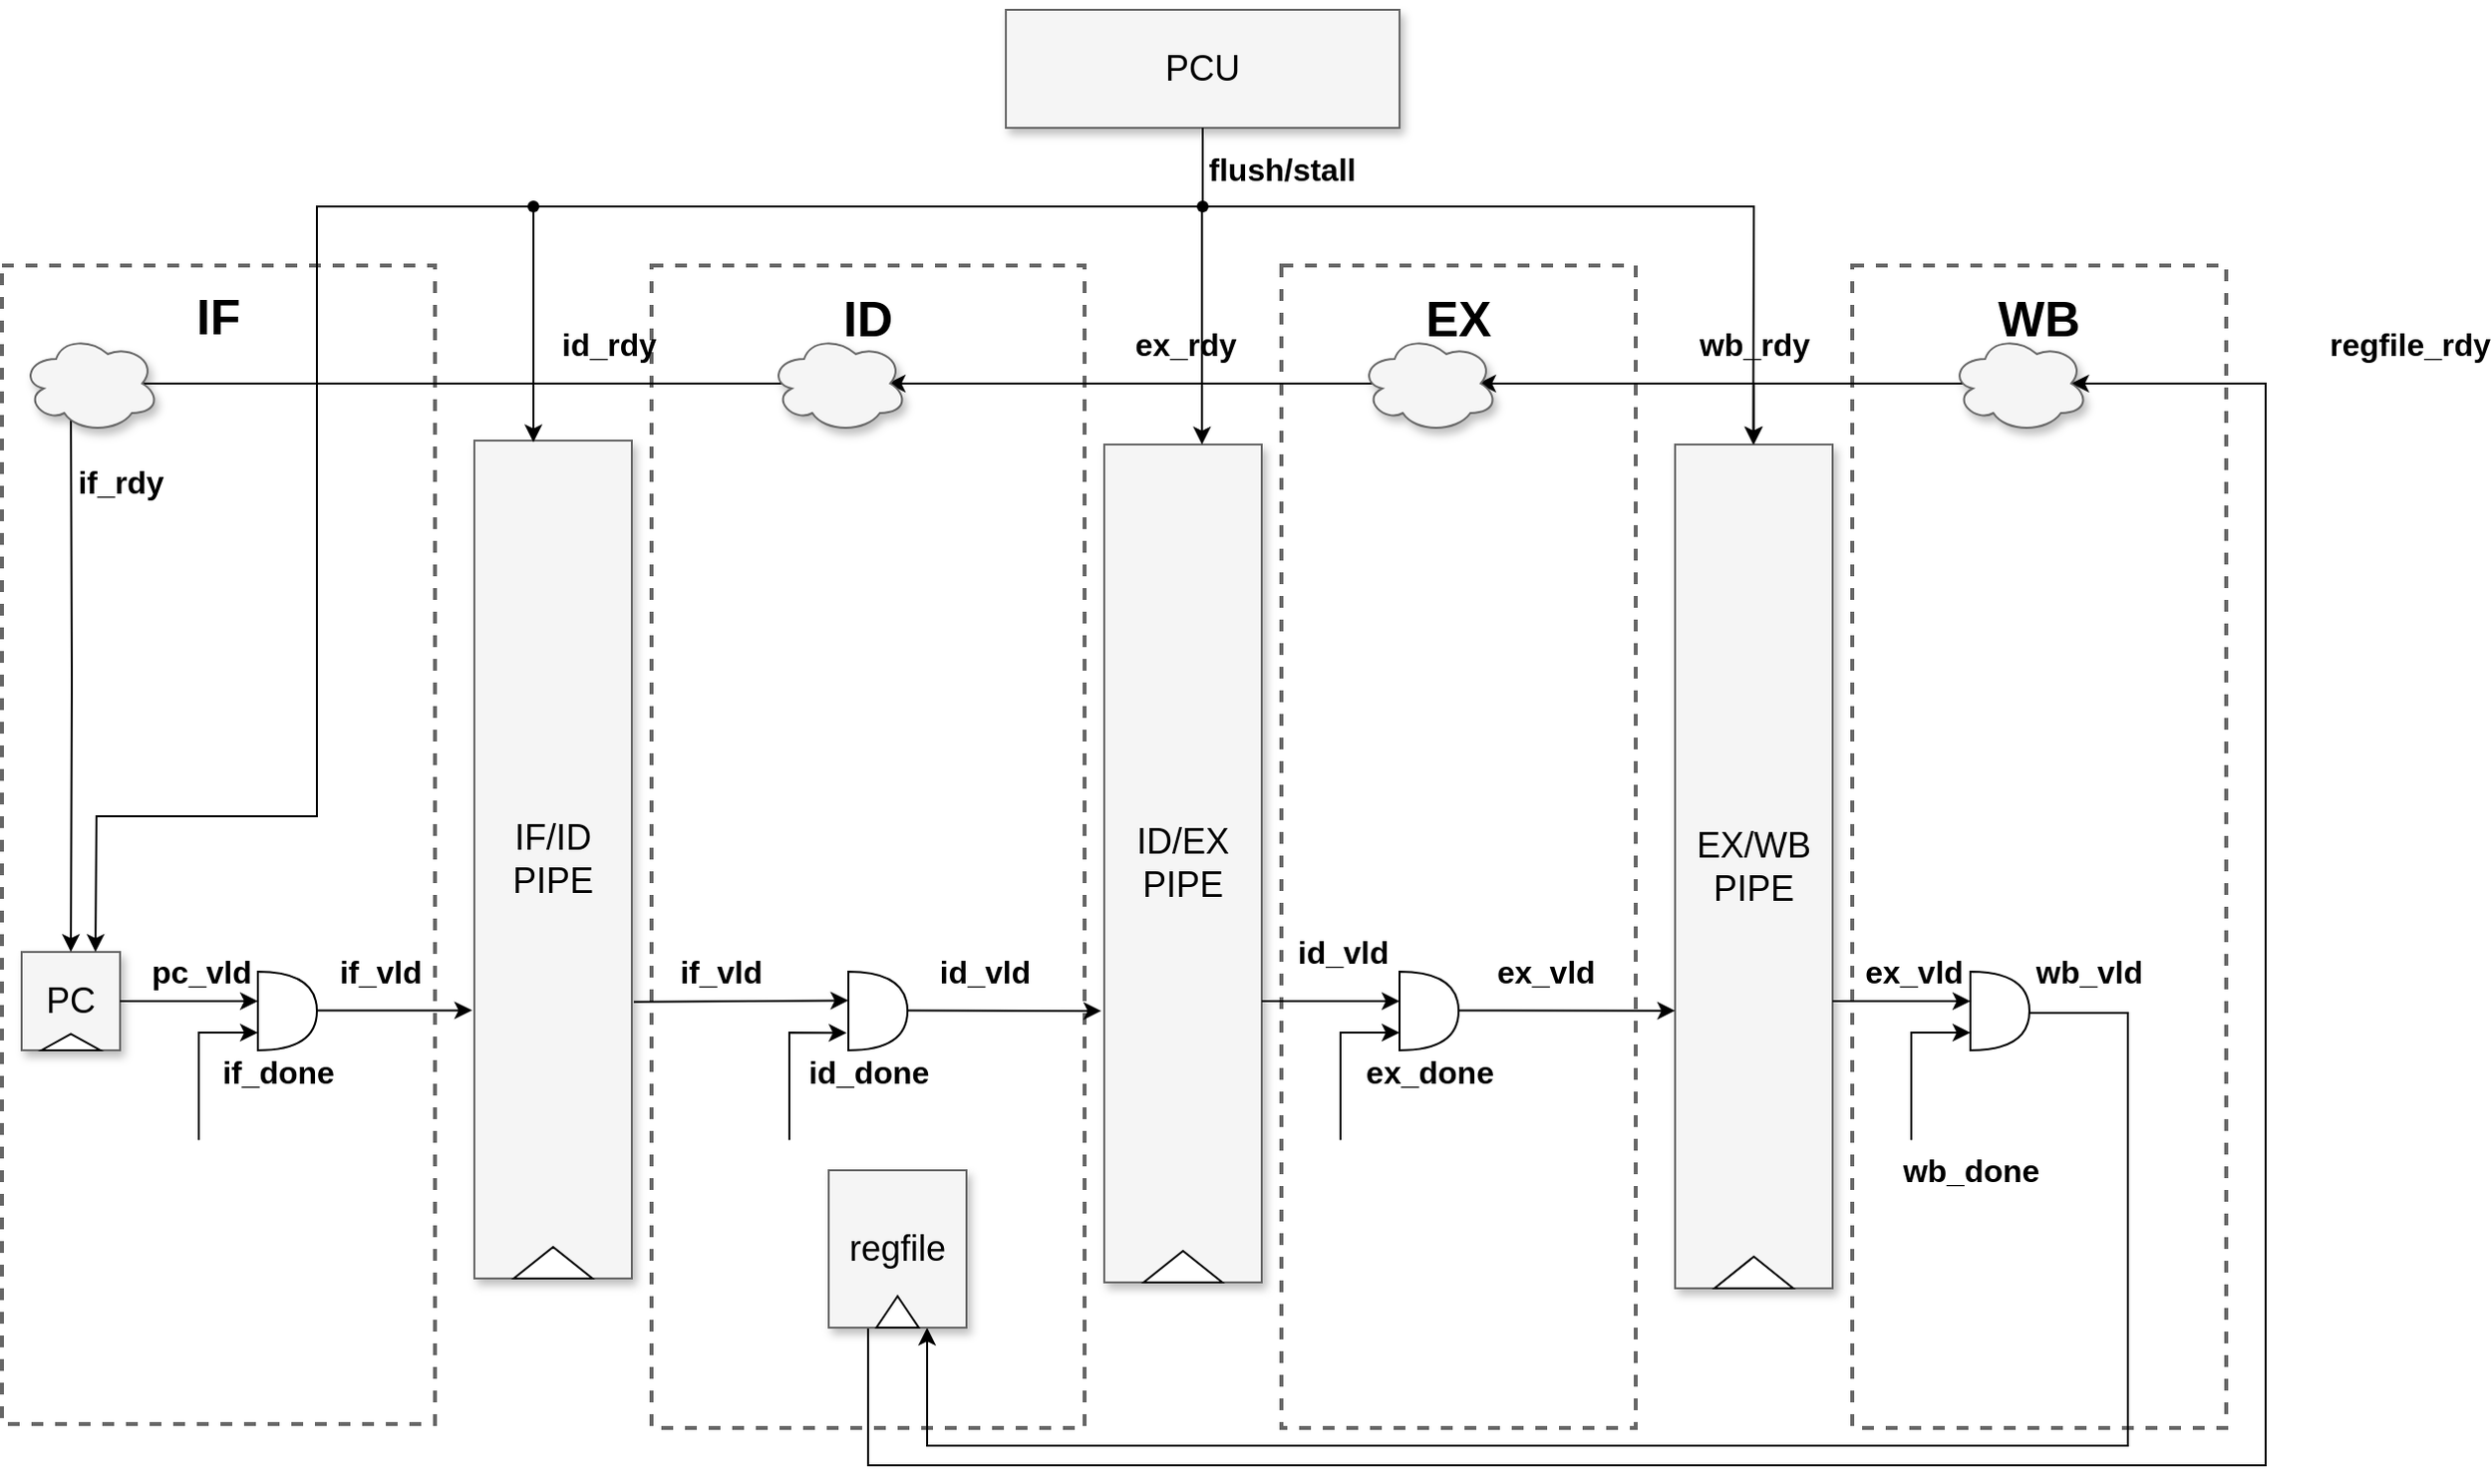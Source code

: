 <mxfile version="21.6.8" type="device">
  <diagram name="Page-1" id="90a13364-a465-7bf4-72fc-28e22215d7a0">
    <mxGraphModel dx="1418" dy="820" grid="1" gridSize="10" guides="1" tooltips="1" connect="1" arrows="1" fold="1" page="1" pageScale="1.5" pageWidth="1169" pageHeight="826" background="none" math="0" shadow="0">
      <root>
        <mxCell id="0" style=";html=1;" />
        <mxCell id="1" style=";html=1;" parent="0" />
        <mxCell id="8YfCgpXzdeuu5fyezBvx-143" value="&lt;b style=&quot;font-size: 25px;&quot;&gt;WB&lt;br&gt;&lt;br&gt;&lt;br&gt;&lt;br&gt;&lt;br&gt;&lt;br&gt;&lt;br&gt;&lt;br&gt;&lt;br&gt;&lt;br&gt;&lt;br&gt;&lt;br&gt;&lt;br&gt;&lt;br&gt;&lt;br&gt;&lt;br&gt;&lt;br&gt;&lt;br&gt;&lt;br&gt;&lt;/b&gt;" style="whiteSpace=wrap;html=1;shadow=0;fontSize=20;fillColor=none;strokeColor=#666666;strokeWidth=2;dashed=1;" parent="1" vertex="1">
          <mxGeometry x="1100" y="320" width="190" height="591" as="geometry" />
        </mxCell>
        <mxCell id="8YfCgpXzdeuu5fyezBvx-141" value="&lt;b style=&quot;font-size: 25px;&quot;&gt;EX&lt;br&gt;&lt;br&gt;&lt;br&gt;&lt;br&gt;&lt;br&gt;&lt;br&gt;&lt;br&gt;&lt;br&gt;&lt;br&gt;&lt;br&gt;&lt;br&gt;&lt;br&gt;&lt;br&gt;&lt;br&gt;&lt;br&gt;&lt;br&gt;&lt;br&gt;&lt;br&gt;&lt;br&gt;&lt;/b&gt;" style="whiteSpace=wrap;html=1;shadow=0;fontSize=20;fillColor=none;strokeColor=#666666;strokeWidth=2;dashed=1;" parent="1" vertex="1">
          <mxGeometry x="810" y="320" width="180" height="591" as="geometry" />
        </mxCell>
        <mxCell id="8YfCgpXzdeuu5fyezBvx-139" value="&lt;b style=&quot;font-size: 25px;&quot;&gt;ID&lt;br&gt;&lt;br&gt;&lt;br&gt;&lt;br&gt;&lt;br&gt;&lt;br&gt;&lt;br&gt;&lt;br&gt;&lt;br&gt;&lt;br&gt;&lt;br&gt;&lt;br&gt;&lt;br&gt;&lt;br&gt;&lt;br&gt;&lt;br&gt;&lt;br&gt;&lt;br&gt;&lt;br&gt;&lt;/b&gt;" style="whiteSpace=wrap;html=1;shadow=0;fontSize=20;fillColor=none;strokeColor=#666666;strokeWidth=2;dashed=1;" parent="1" vertex="1">
          <mxGeometry x="490" y="320" width="220" height="591" as="geometry" />
        </mxCell>
        <mxCell id="3a17f1ce550125da-1" value="&lt;b style=&quot;font-size: 25px;&quot;&gt;IF&lt;br&gt;&lt;br&gt;&lt;br&gt;&lt;br&gt;&lt;br&gt;&lt;br&gt;&lt;br&gt;&lt;br&gt;&lt;br&gt;&lt;br&gt;&lt;br&gt;&lt;br&gt;&lt;br&gt;&lt;br&gt;&lt;br&gt;&lt;br&gt;&lt;br&gt;&lt;br&gt;&lt;br&gt;&lt;/b&gt;" style="whiteSpace=wrap;html=1;shadow=0;fontSize=20;fillColor=none;strokeColor=#666666;strokeWidth=2;dashed=1;" parent="1" vertex="1">
          <mxGeometry x="160" y="320" width="220" height="589" as="geometry" />
        </mxCell>
        <mxCell id="8YfCgpXzdeuu5fyezBvx-18" value="" style="group" parent="1" vertex="1" connectable="0">
          <mxGeometry x="720" y="411" width="80" height="426" as="geometry" />
        </mxCell>
        <mxCell id="8YfCgpXzdeuu5fyezBvx-7" value="ID/EX&lt;br&gt;PIPE" style="whiteSpace=wrap;html=1;shadow=1;fontSize=18;fillColor=#f5f5f5;strokeColor=#666666;" parent="8YfCgpXzdeuu5fyezBvx-18" vertex="1">
          <mxGeometry width="80" height="426" as="geometry" />
        </mxCell>
        <mxCell id="8YfCgpXzdeuu5fyezBvx-13" value="" style="triangle;whiteSpace=wrap;html=1;direction=north;" parent="8YfCgpXzdeuu5fyezBvx-18" vertex="1">
          <mxGeometry x="20" y="410" width="40" height="16" as="geometry" />
        </mxCell>
        <mxCell id="8YfCgpXzdeuu5fyezBvx-19" value="" style="group" parent="1" vertex="1" connectable="0">
          <mxGeometry x="400" y="409" width="80" height="426" as="geometry" />
        </mxCell>
        <mxCell id="8YfCgpXzdeuu5fyezBvx-6" value="IF/ID&lt;br&gt;PIPE" style="whiteSpace=wrap;html=1;shadow=1;fontSize=18;fillColor=#f5f5f5;strokeColor=#666666;" parent="8YfCgpXzdeuu5fyezBvx-19" vertex="1">
          <mxGeometry width="80" height="426" as="geometry" />
        </mxCell>
        <mxCell id="8YfCgpXzdeuu5fyezBvx-12" value="" style="triangle;whiteSpace=wrap;html=1;direction=north;" parent="8YfCgpXzdeuu5fyezBvx-19" vertex="1">
          <mxGeometry x="20" y="410" width="40" height="16" as="geometry" />
        </mxCell>
        <mxCell id="8YfCgpXzdeuu5fyezBvx-86" value="PCU" style="whiteSpace=wrap;html=1;shadow=1;fontSize=18;fillColor=#f5f5f5;strokeColor=#666666;" parent="1" vertex="1">
          <mxGeometry x="670" y="190" width="200" height="60" as="geometry" />
        </mxCell>
        <mxCell id="8YfCgpXzdeuu5fyezBvx-91" value="" style="group" parent="1" vertex="1" connectable="0">
          <mxGeometry x="1010" y="411" width="80" height="429" as="geometry" />
        </mxCell>
        <mxCell id="8YfCgpXzdeuu5fyezBvx-2" value="EX/WB&lt;br&gt;PIPE" style="whiteSpace=wrap;html=1;shadow=1;fontSize=18;fillColor=#f5f5f5;strokeColor=#666666;" parent="8YfCgpXzdeuu5fyezBvx-91" vertex="1">
          <mxGeometry width="80" height="429.0" as="geometry" />
        </mxCell>
        <mxCell id="8YfCgpXzdeuu5fyezBvx-14" value="" style="triangle;whiteSpace=wrap;html=1;direction=north;" parent="8YfCgpXzdeuu5fyezBvx-91" vertex="1">
          <mxGeometry x="20" y="412.887" width="40" height="16.113" as="geometry" />
        </mxCell>
        <mxCell id="8Lm8nlZJwIXXHR8U6aLL-5" value="" style="group" parent="1" vertex="1" connectable="0">
          <mxGeometry x="170" y="669" width="50" height="50" as="geometry" />
        </mxCell>
        <mxCell id="8Lm8nlZJwIXXHR8U6aLL-6" value="PC&lt;br&gt;" style="whiteSpace=wrap;html=1;shadow=1;fontSize=18;fillColor=#f5f5f5;strokeColor=#666666;" parent="8Lm8nlZJwIXXHR8U6aLL-5" vertex="1">
          <mxGeometry width="50" height="50" as="geometry" />
        </mxCell>
        <mxCell id="8Lm8nlZJwIXXHR8U6aLL-7" value="" style="triangle;whiteSpace=wrap;html=1;direction=north;" parent="8Lm8nlZJwIXXHR8U6aLL-5" vertex="1">
          <mxGeometry x="10" y="41.667" width="30" height="8.333" as="geometry" />
        </mxCell>
        <mxCell id="8Lm8nlZJwIXXHR8U6aLL-23" value="" style="endArrow=classic;html=1;rounded=0;entryX=1;entryY=0.5;entryDx=0;entryDy=0;exitX=0;exitY=0.5;exitDx=0;exitDy=0;" parent="1" edge="1">
          <mxGeometry width="50" height="50" relative="1" as="geometry">
            <mxPoint x="890" y="380" as="sourcePoint" />
            <mxPoint x="610" y="380" as="targetPoint" />
          </mxGeometry>
        </mxCell>
        <mxCell id="8Lm8nlZJwIXXHR8U6aLL-24" value="&lt;font style=&quot;font-size: 16px;&quot;&gt;&lt;b&gt;ex_rdy&lt;/b&gt;&lt;/font&gt;" style="edgeLabel;html=1;align=center;verticalAlign=middle;resizable=0;points=[];labelBackgroundColor=none;" parent="8Lm8nlZJwIXXHR8U6aLL-23" vertex="1" connectable="0">
          <mxGeometry x="-0.21" y="-1" relative="1" as="geometry">
            <mxPoint x="-19" y="-19" as="offset" />
          </mxGeometry>
        </mxCell>
        <mxCell id="8Lm8nlZJwIXXHR8U6aLL-26" value="" style="endArrow=classic;html=1;rounded=0;entryX=1;entryY=0.5;entryDx=0;entryDy=0;exitX=0;exitY=0.5;exitDx=0;exitDy=0;" parent="1" edge="1">
          <mxGeometry width="50" height="50" relative="1" as="geometry">
            <mxPoint x="590" y="380" as="sourcePoint" />
            <mxPoint x="205" y="380" as="targetPoint" />
            <Array as="points">
              <mxPoint x="305" y="380" />
            </Array>
          </mxGeometry>
        </mxCell>
        <mxCell id="8Lm8nlZJwIXXHR8U6aLL-27" value="&lt;font style=&quot;font-size: 16px;&quot;&gt;&lt;b&gt;id_rdy&lt;/b&gt;&lt;/font&gt;" style="edgeLabel;html=1;align=center;verticalAlign=middle;resizable=0;points=[];labelBackgroundColor=none;" parent="8Lm8nlZJwIXXHR8U6aLL-26" vertex="1" connectable="0">
          <mxGeometry x="-0.21" y="-1" relative="1" as="geometry">
            <mxPoint x="30" y="-19" as="offset" />
          </mxGeometry>
        </mxCell>
        <mxCell id="8Lm8nlZJwIXXHR8U6aLL-32" style="edgeStyle=orthogonalEdgeStyle;rounded=0;orthogonalLoop=1;jettySize=auto;html=1;entryX=0.5;entryY=0;entryDx=0;entryDy=0;" parent="1" target="8Lm8nlZJwIXXHR8U6aLL-6" edge="1">
          <mxGeometry relative="1" as="geometry">
            <mxPoint x="195" y="390" as="sourcePoint" />
          </mxGeometry>
        </mxCell>
        <mxCell id="8Lm8nlZJwIXXHR8U6aLL-33" value="&lt;b&gt;&lt;font style=&quot;font-size: 16px;&quot;&gt;if_rdy&lt;/font&gt;&lt;/b&gt;" style="edgeLabel;html=1;align=center;verticalAlign=middle;resizable=0;points=[];labelBackgroundColor=none;" parent="8Lm8nlZJwIXXHR8U6aLL-32" vertex="1" connectable="0">
          <mxGeometry x="0.29" relative="1" as="geometry">
            <mxPoint x="25" y="-140" as="offset" />
          </mxGeometry>
        </mxCell>
        <mxCell id="8Lm8nlZJwIXXHR8U6aLL-34" value="" style="endArrow=classic;html=1;rounded=0;entryX=1;entryY=0.5;entryDx=0;entryDy=0;exitX=0;exitY=0.5;exitDx=0;exitDy=0;" parent="1" edge="1">
          <mxGeometry width="50" height="50" relative="1" as="geometry">
            <mxPoint x="1150" y="380" as="sourcePoint" />
            <mxPoint x="910" y="380" as="targetPoint" />
          </mxGeometry>
        </mxCell>
        <mxCell id="8Lm8nlZJwIXXHR8U6aLL-35" value="&lt;font style=&quot;font-size: 16px;&quot;&gt;&lt;b&gt;wb_rdy&lt;/b&gt;&lt;/font&gt;" style="edgeLabel;html=1;align=center;verticalAlign=middle;resizable=0;points=[];labelBackgroundColor=none;" parent="8Lm8nlZJwIXXHR8U6aLL-34" vertex="1" connectable="0">
          <mxGeometry x="-0.21" y="-1" relative="1" as="geometry">
            <mxPoint x="-5" y="-19" as="offset" />
          </mxGeometry>
        </mxCell>
        <mxCell id="8Lm8nlZJwIXXHR8U6aLL-40" value="" style="endArrow=classic;html=1;rounded=0;exitX=1;exitY=0.5;exitDx=0;exitDy=0;entryX=0;entryY=0.375;entryDx=0;entryDy=0;entryPerimeter=0;" parent="1" source="8Lm8nlZJwIXXHR8U6aLL-6" target="8Lm8nlZJwIXXHR8U6aLL-53" edge="1">
          <mxGeometry width="50" height="50" relative="1" as="geometry">
            <mxPoint x="480" y="660" as="sourcePoint" />
            <mxPoint x="270" y="694" as="targetPoint" />
          </mxGeometry>
        </mxCell>
        <mxCell id="8Lm8nlZJwIXXHR8U6aLL-41" value="&lt;font style=&quot;font-size: 16px;&quot;&gt;&lt;b&gt;pc_vld&lt;/b&gt;&lt;/font&gt;" style="edgeLabel;html=1;align=center;verticalAlign=middle;resizable=0;points=[];labelBackgroundColor=none;" parent="8Lm8nlZJwIXXHR8U6aLL-40" vertex="1" connectable="0">
          <mxGeometry x="-0.206" y="-1" relative="1" as="geometry">
            <mxPoint x="13" y="-16" as="offset" />
          </mxGeometry>
        </mxCell>
        <mxCell id="8Lm8nlZJwIXXHR8U6aLL-42" value="" style="endArrow=classic;html=1;rounded=0;exitX=1;exitY=0.5;exitDx=0;exitDy=0;" parent="1" edge="1">
          <mxGeometry width="50" height="50" relative="1" as="geometry">
            <mxPoint x="481" y="694.36" as="sourcePoint" />
            <mxPoint x="590" y="693.65" as="targetPoint" />
          </mxGeometry>
        </mxCell>
        <mxCell id="8Lm8nlZJwIXXHR8U6aLL-43" value="&lt;font style=&quot;font-size: 16px;&quot;&gt;&lt;b&gt;if_vld&lt;/b&gt;&lt;/font&gt;" style="edgeLabel;html=1;align=center;verticalAlign=middle;resizable=0;points=[];labelBackgroundColor=none;" parent="8Lm8nlZJwIXXHR8U6aLL-42" vertex="1" connectable="0">
          <mxGeometry x="-0.206" y="-1" relative="1" as="geometry">
            <mxPoint y="-16" as="offset" />
          </mxGeometry>
        </mxCell>
        <mxCell id="8Lm8nlZJwIXXHR8U6aLL-44" value="" style="endArrow=classic;html=1;rounded=0;exitX=1;exitY=0.5;exitDx=0;exitDy=0;entryX=-0.019;entryY=0.676;entryDx=0;entryDy=0;entryPerimeter=0;" parent="1" target="8YfCgpXzdeuu5fyezBvx-7" edge="1">
          <mxGeometry width="50" height="50" relative="1" as="geometry">
            <mxPoint x="620" y="698.8" as="sourcePoint" />
            <mxPoint x="690" y="698.8" as="targetPoint" />
          </mxGeometry>
        </mxCell>
        <mxCell id="8Lm8nlZJwIXXHR8U6aLL-45" value="&lt;font style=&quot;font-size: 16px;&quot;&gt;&lt;b&gt;id_vld&lt;/b&gt;&lt;/font&gt;" style="edgeLabel;html=1;align=center;verticalAlign=middle;resizable=0;points=[];labelBackgroundColor=none;" parent="8Lm8nlZJwIXXHR8U6aLL-44" vertex="1" connectable="0">
          <mxGeometry x="-0.206" y="-1" relative="1" as="geometry">
            <mxPoint y="-21" as="offset" />
          </mxGeometry>
        </mxCell>
        <mxCell id="8Lm8nlZJwIXXHR8U6aLL-46" value="" style="endArrow=classic;html=1;rounded=0;exitX=1;exitY=0.5;exitDx=0;exitDy=0;entryX=-0.03;entryY=0.778;entryDx=0;entryDy=0;entryPerimeter=0;" parent="1" target="8Lm8nlZJwIXXHR8U6aLL-48" edge="1">
          <mxGeometry width="50" height="50" relative="1" as="geometry">
            <mxPoint x="560" y="764.667" as="sourcePoint" />
            <mxPoint x="560" y="719" as="targetPoint" />
            <Array as="points">
              <mxPoint x="560" y="710" />
            </Array>
          </mxGeometry>
        </mxCell>
        <mxCell id="8Lm8nlZJwIXXHR8U6aLL-47" value="&lt;font style=&quot;font-size: 16px;&quot;&gt;&lt;b&gt;id_done&lt;/b&gt;&lt;/font&gt;" style="edgeLabel;html=1;align=center;verticalAlign=middle;resizable=0;points=[];labelBackgroundColor=none;" parent="8Lm8nlZJwIXXHR8U6aLL-46" vertex="1" connectable="0">
          <mxGeometry x="-0.206" y="-1" relative="1" as="geometry">
            <mxPoint x="39" y="-1" as="offset" />
          </mxGeometry>
        </mxCell>
        <mxCell id="8Lm8nlZJwIXXHR8U6aLL-48" value="" style="shape=or;whiteSpace=wrap;html=1;" parent="1" vertex="1">
          <mxGeometry x="590" y="679" width="30" height="40" as="geometry" />
        </mxCell>
        <mxCell id="8Lm8nlZJwIXXHR8U6aLL-49" value="" style="endArrow=classic;html=1;rounded=0;exitX=1;exitY=0.5;exitDx=0;exitDy=0;entryX=-0.014;entryY=0.68;entryDx=0;entryDy=0;entryPerimeter=0;" parent="1" target="8YfCgpXzdeuu5fyezBvx-6" edge="1">
          <mxGeometry width="50" height="50" relative="1" as="geometry">
            <mxPoint x="320" y="698.8" as="sourcePoint" />
            <mxPoint x="400" y="700" as="targetPoint" />
          </mxGeometry>
        </mxCell>
        <mxCell id="8Lm8nlZJwIXXHR8U6aLL-50" value="&lt;font style=&quot;font-size: 16px;&quot;&gt;&lt;b&gt;if_vld&lt;/b&gt;&lt;/font&gt;" style="edgeLabel;html=1;align=center;verticalAlign=middle;resizable=0;points=[];labelBackgroundColor=none;" parent="8Lm8nlZJwIXXHR8U6aLL-49" vertex="1" connectable="0">
          <mxGeometry x="-0.206" y="-1" relative="1" as="geometry">
            <mxPoint y="-21" as="offset" />
          </mxGeometry>
        </mxCell>
        <mxCell id="8Lm8nlZJwIXXHR8U6aLL-51" value="" style="endArrow=classic;html=1;rounded=0;exitX=1;exitY=0.5;exitDx=0;exitDy=0;entryX=0.455;entryY=0.653;entryDx=0;entryDy=0;entryPerimeter=0;" parent="1" edge="1">
          <mxGeometry width="50" height="50" relative="1" as="geometry">
            <mxPoint x="260" y="764.667" as="sourcePoint" />
            <mxPoint x="290" y="710" as="targetPoint" />
            <Array as="points">
              <mxPoint x="260" y="710" />
            </Array>
          </mxGeometry>
        </mxCell>
        <mxCell id="8Lm8nlZJwIXXHR8U6aLL-52" value="&lt;font style=&quot;font-size: 16px;&quot;&gt;&lt;b&gt;if_done&lt;/b&gt;&lt;/font&gt;" style="edgeLabel;html=1;align=center;verticalAlign=middle;resizable=0;points=[];labelBackgroundColor=none;" parent="8Lm8nlZJwIXXHR8U6aLL-51" vertex="1" connectable="0">
          <mxGeometry x="-0.206" y="-1" relative="1" as="geometry">
            <mxPoint x="39" y="-1" as="offset" />
          </mxGeometry>
        </mxCell>
        <mxCell id="8Lm8nlZJwIXXHR8U6aLL-53" value="" style="shape=or;whiteSpace=wrap;html=1;" parent="1" vertex="1">
          <mxGeometry x="290" y="679" width="30" height="40" as="geometry" />
        </mxCell>
        <mxCell id="8Lm8nlZJwIXXHR8U6aLL-54" value="" style="endArrow=classic;html=1;rounded=0;exitX=1;exitY=0.5;exitDx=0;exitDy=0;entryX=0;entryY=0.375;entryDx=0;entryDy=0;entryPerimeter=0;" parent="1" target="8Lm8nlZJwIXXHR8U6aLL-60" edge="1">
          <mxGeometry width="50" height="50" relative="1" as="geometry">
            <mxPoint x="800" y="694" as="sourcePoint" />
            <mxPoint x="850" y="694" as="targetPoint" />
          </mxGeometry>
        </mxCell>
        <mxCell id="8Lm8nlZJwIXXHR8U6aLL-55" value="&lt;font style=&quot;font-size: 16px;&quot;&gt;&lt;b&gt;id_vld&lt;/b&gt;&lt;/font&gt;" style="edgeLabel;html=1;align=center;verticalAlign=middle;resizable=0;points=[];labelBackgroundColor=none;" parent="8Lm8nlZJwIXXHR8U6aLL-54" vertex="1" connectable="0">
          <mxGeometry x="-0.206" y="-1" relative="1" as="geometry">
            <mxPoint x="13" y="-26" as="offset" />
          </mxGeometry>
        </mxCell>
        <mxCell id="8Lm8nlZJwIXXHR8U6aLL-56" value="" style="endArrow=classic;html=1;rounded=0;exitX=1;exitY=0.5;exitDx=0;exitDy=0;entryX=0;entryY=0.671;entryDx=0;entryDy=0;entryPerimeter=0;" parent="1" target="8YfCgpXzdeuu5fyezBvx-2" edge="1">
          <mxGeometry width="50" height="50" relative="1" as="geometry">
            <mxPoint x="900" y="698.8" as="sourcePoint" />
            <mxPoint x="979" y="699" as="targetPoint" />
          </mxGeometry>
        </mxCell>
        <mxCell id="8Lm8nlZJwIXXHR8U6aLL-57" value="&lt;font style=&quot;font-size: 16px;&quot;&gt;&lt;b&gt;ex_vld&lt;/b&gt;&lt;/font&gt;" style="edgeLabel;html=1;align=center;verticalAlign=middle;resizable=0;points=[];labelBackgroundColor=none;" parent="8Lm8nlZJwIXXHR8U6aLL-56" vertex="1" connectable="0">
          <mxGeometry x="-0.206" y="-1" relative="1" as="geometry">
            <mxPoint y="-21" as="offset" />
          </mxGeometry>
        </mxCell>
        <mxCell id="8Lm8nlZJwIXXHR8U6aLL-58" value="" style="endArrow=classic;html=1;rounded=0;exitX=1;exitY=0.5;exitDx=0;exitDy=0;entryX=0.455;entryY=0.653;entryDx=0;entryDy=0;entryPerimeter=0;" parent="1" edge="1">
          <mxGeometry width="50" height="50" relative="1" as="geometry">
            <mxPoint x="840" y="764.667" as="sourcePoint" />
            <mxPoint x="870" y="710" as="targetPoint" />
            <Array as="points">
              <mxPoint x="840" y="710" />
            </Array>
          </mxGeometry>
        </mxCell>
        <mxCell id="8Lm8nlZJwIXXHR8U6aLL-59" value="&lt;font style=&quot;font-size: 16px;&quot;&gt;&lt;b&gt;ex_done&lt;/b&gt;&lt;/font&gt;" style="edgeLabel;html=1;align=center;verticalAlign=middle;resizable=0;points=[];labelBackgroundColor=none;" parent="8Lm8nlZJwIXXHR8U6aLL-58" vertex="1" connectable="0">
          <mxGeometry x="-0.206" y="-1" relative="1" as="geometry">
            <mxPoint x="44" y="-1" as="offset" />
          </mxGeometry>
        </mxCell>
        <mxCell id="8Lm8nlZJwIXXHR8U6aLL-60" value="" style="shape=or;whiteSpace=wrap;html=1;" parent="1" vertex="1">
          <mxGeometry x="870" y="679" width="30" height="40" as="geometry" />
        </mxCell>
        <mxCell id="8Lm8nlZJwIXXHR8U6aLL-61" value="" style="endArrow=classic;html=1;rounded=0;exitX=1;exitY=0.5;exitDx=0;exitDy=0;entryX=0;entryY=0.375;entryDx=0;entryDy=0;entryPerimeter=0;" parent="1" target="8Lm8nlZJwIXXHR8U6aLL-67" edge="1">
          <mxGeometry width="50" height="50" relative="1" as="geometry">
            <mxPoint x="1090" y="694" as="sourcePoint" />
            <mxPoint x="1140" y="694" as="targetPoint" />
          </mxGeometry>
        </mxCell>
        <mxCell id="8Lm8nlZJwIXXHR8U6aLL-62" value="&lt;font style=&quot;font-size: 16px;&quot;&gt;&lt;b&gt;ex_vld&lt;/b&gt;&lt;/font&gt;" style="edgeLabel;html=1;align=center;verticalAlign=middle;resizable=0;points=[];labelBackgroundColor=none;" parent="8Lm8nlZJwIXXHR8U6aLL-61" vertex="1" connectable="0">
          <mxGeometry x="-0.206" y="-1" relative="1" as="geometry">
            <mxPoint x="13" y="-16" as="offset" />
          </mxGeometry>
        </mxCell>
        <mxCell id="8Lm8nlZJwIXXHR8U6aLL-65" value="" style="endArrow=classic;html=1;rounded=0;exitX=1;exitY=0.5;exitDx=0;exitDy=0;entryX=0.455;entryY=0.653;entryDx=0;entryDy=0;entryPerimeter=0;" parent="1" edge="1">
          <mxGeometry width="50" height="50" relative="1" as="geometry">
            <mxPoint x="1130" y="764.667" as="sourcePoint" />
            <mxPoint x="1160" y="710" as="targetPoint" />
            <Array as="points">
              <mxPoint x="1130" y="710" />
            </Array>
          </mxGeometry>
        </mxCell>
        <mxCell id="8Lm8nlZJwIXXHR8U6aLL-66" value="&lt;font style=&quot;font-size: 16px;&quot;&gt;&lt;b&gt;wb_done&lt;/b&gt;&lt;/font&gt;" style="edgeLabel;html=1;align=center;verticalAlign=middle;resizable=0;points=[];labelBackgroundColor=none;" parent="8Lm8nlZJwIXXHR8U6aLL-65" vertex="1" connectable="0">
          <mxGeometry x="-0.206" y="-1" relative="1" as="geometry">
            <mxPoint x="29" y="49" as="offset" />
          </mxGeometry>
        </mxCell>
        <mxCell id="8Lm8nlZJwIXXHR8U6aLL-67" value="" style="shape=or;whiteSpace=wrap;html=1;" parent="1" vertex="1">
          <mxGeometry x="1160" y="679" width="30" height="40" as="geometry" />
        </mxCell>
        <mxCell id="8Lm8nlZJwIXXHR8U6aLL-70" value="" style="endArrow=classic;html=1;rounded=0;" parent="1" edge="1">
          <mxGeometry width="50" height="50" relative="1" as="geometry">
            <mxPoint x="1190" y="700" as="sourcePoint" />
            <mxPoint x="630" y="860" as="targetPoint" />
            <Array as="points">
              <mxPoint x="1240" y="700" />
              <mxPoint x="1240" y="920" />
              <mxPoint x="630" y="920" />
            </Array>
          </mxGeometry>
        </mxCell>
        <mxCell id="qgxFDRI_-WRP9gxsaZ2T-2" value="&lt;font style=&quot;font-size: 16px;&quot;&gt;&lt;b&gt;wb_vld&lt;/b&gt;&lt;/font&gt;" style="edgeLabel;html=1;align=center;verticalAlign=middle;resizable=0;points=[];labelBackgroundColor=none;" vertex="1" connectable="0" parent="8Lm8nlZJwIXXHR8U6aLL-70">
          <mxGeometry x="-0.98" relative="1" as="geometry">
            <mxPoint x="20" y="-21" as="offset" />
          </mxGeometry>
        </mxCell>
        <mxCell id="8Lm8nlZJwIXXHR8U6aLL-75" value="" style="endArrow=classic;html=1;rounded=0;exitX=0.286;exitY=1;exitDx=0;exitDy=0;exitPerimeter=0;entryX=0.875;entryY=0.5;entryDx=0;entryDy=0;entryPerimeter=0;" parent="1" source="8Lm8nlZJwIXXHR8U6aLL-78" edge="1" target="8Lm8nlZJwIXXHR8U6aLL-83">
          <mxGeometry width="50" height="50" relative="1" as="geometry">
            <mxPoint x="600" y="870" as="sourcePoint" />
            <mxPoint x="1400" y="380" as="targetPoint" />
            <Array as="points">
              <mxPoint x="600" y="930" />
              <mxPoint x="1310" y="930" />
              <mxPoint x="1310" y="380" />
            </Array>
          </mxGeometry>
        </mxCell>
        <mxCell id="8Lm8nlZJwIXXHR8U6aLL-76" value="&lt;font style=&quot;font-size: 16px;&quot;&gt;&lt;b&gt;regfile_rdy&lt;/b&gt;&lt;/font&gt;" style="edgeLabel;html=1;align=center;verticalAlign=middle;resizable=0;points=[];labelBackgroundColor=none;" parent="8Lm8nlZJwIXXHR8U6aLL-75" vertex="1" connectable="0">
          <mxGeometry x="-0.21" y="-1" relative="1" as="geometry">
            <mxPoint x="288" y="-571" as="offset" />
          </mxGeometry>
        </mxCell>
        <mxCell id="8Lm8nlZJwIXXHR8U6aLL-77" value="" style="group" parent="1" vertex="1" connectable="0">
          <mxGeometry x="580" y="780" width="70" height="86" as="geometry" />
        </mxCell>
        <mxCell id="8Lm8nlZJwIXXHR8U6aLL-78" value="regfile" style="whiteSpace=wrap;html=1;shadow=1;fontSize=18;fillColor=#f5f5f5;strokeColor=#666666;" parent="8Lm8nlZJwIXXHR8U6aLL-77" vertex="1">
          <mxGeometry width="70" height="80" as="geometry" />
        </mxCell>
        <mxCell id="8Lm8nlZJwIXXHR8U6aLL-79" value="" style="triangle;whiteSpace=wrap;html=1;direction=north;" parent="8Lm8nlZJwIXXHR8U6aLL-77" vertex="1">
          <mxGeometry x="24.231" y="64" width="21.538" height="16" as="geometry" />
        </mxCell>
        <mxCell id="8Lm8nlZJwIXXHR8U6aLL-80" value="" style="ellipse;shape=cloud;whiteSpace=wrap;html=1;fontSize=18;fillColor=#f5f5f5;strokeColor=#666666;shadow=1;" parent="1" vertex="1">
          <mxGeometry x="170" y="355" width="70" height="50" as="geometry" />
        </mxCell>
        <mxCell id="8Lm8nlZJwIXXHR8U6aLL-81" value="" style="ellipse;shape=cloud;whiteSpace=wrap;html=1;fontSize=18;fillColor=#f5f5f5;strokeColor=#666666;shadow=1;" parent="1" vertex="1">
          <mxGeometry x="550" y="355" width="70" height="50" as="geometry" />
        </mxCell>
        <mxCell id="8Lm8nlZJwIXXHR8U6aLL-82" value="" style="ellipse;shape=cloud;whiteSpace=wrap;html=1;fontSize=18;fillColor=#f5f5f5;strokeColor=#666666;shadow=1;" parent="1" vertex="1">
          <mxGeometry x="850" y="355" width="70" height="50" as="geometry" />
        </mxCell>
        <mxCell id="qgxFDRI_-WRP9gxsaZ2T-1" value="" style="edgeStyle=orthogonalEdgeStyle;rounded=0;orthogonalLoop=1;jettySize=auto;html=1;exitX=0.143;exitY=0.5;exitDx=0;exitDy=0;exitPerimeter=0;" edge="1" parent="1" source="8Lm8nlZJwIXXHR8U6aLL-83" target="8YfCgpXzdeuu5fyezBvx-2">
          <mxGeometry relative="1" as="geometry" />
        </mxCell>
        <mxCell id="8Lm8nlZJwIXXHR8U6aLL-83" value="" style="ellipse;shape=cloud;whiteSpace=wrap;html=1;fontSize=18;fillColor=#f5f5f5;strokeColor=#666666;shadow=1;" parent="1" vertex="1">
          <mxGeometry x="1150" y="355" width="70" height="50" as="geometry" />
        </mxCell>
        <mxCell id="8Lm8nlZJwIXXHR8U6aLL-87" value="" style="endArrow=classic;html=1;rounded=0;exitX=0.5;exitY=1;exitDx=0;exitDy=0;entryX=0.75;entryY=0;entryDx=0;entryDy=0;" parent="1" source="8YfCgpXzdeuu5fyezBvx-86" target="8Lm8nlZJwIXXHR8U6aLL-6" edge="1">
          <mxGeometry width="50" height="50" relative="1" as="geometry">
            <mxPoint x="760" y="670" as="sourcePoint" />
            <mxPoint x="810" y="620" as="targetPoint" />
            <Array as="points">
              <mxPoint x="770" y="290" />
              <mxPoint x="320" y="290" />
              <mxPoint x="320" y="600" />
              <mxPoint x="208" y="600" />
            </Array>
          </mxGeometry>
        </mxCell>
        <mxCell id="8Lm8nlZJwIXXHR8U6aLL-96" value="&lt;font style=&quot;font-size: 16px;&quot;&gt;&lt;b&gt;flush/stall&lt;/b&gt;&lt;/font&gt;" style="edgeLabel;html=1;align=center;verticalAlign=middle;resizable=0;points=[];" parent="8Lm8nlZJwIXXHR8U6aLL-87" vertex="1" connectable="0">
          <mxGeometry x="-0.957" y="-3" relative="1" as="geometry">
            <mxPoint x="43" as="offset" />
          </mxGeometry>
        </mxCell>
        <mxCell id="8Lm8nlZJwIXXHR8U6aLL-88" value="" style="endArrow=classic;html=1;rounded=0;entryX=0.375;entryY=0.002;entryDx=0;entryDy=0;entryPerimeter=0;" parent="1" target="8YfCgpXzdeuu5fyezBvx-6" edge="1">
          <mxGeometry width="50" height="50" relative="1" as="geometry">
            <mxPoint x="430" y="290" as="sourcePoint" />
            <mxPoint x="430" y="400" as="targetPoint" />
          </mxGeometry>
        </mxCell>
        <mxCell id="8Lm8nlZJwIXXHR8U6aLL-89" value="" style="endArrow=classic;html=1;rounded=0;entryX=0.375;entryY=0.002;entryDx=0;entryDy=0;entryPerimeter=0;" parent="1" edge="1">
          <mxGeometry width="50" height="50" relative="1" as="geometry">
            <mxPoint x="769.66" y="291" as="sourcePoint" />
            <mxPoint x="769.66" y="411" as="targetPoint" />
          </mxGeometry>
        </mxCell>
        <mxCell id="8Lm8nlZJwIXXHR8U6aLL-90" value="" style="endArrow=classic;html=1;rounded=0;entryX=0.375;entryY=0.002;entryDx=0;entryDy=0;entryPerimeter=0;" parent="1" edge="1">
          <mxGeometry width="50" height="50" relative="1" as="geometry">
            <mxPoint x="770" y="290" as="sourcePoint" />
            <mxPoint x="1049.66" y="411" as="targetPoint" />
            <Array as="points">
              <mxPoint x="1050" y="290" />
            </Array>
          </mxGeometry>
        </mxCell>
        <mxCell id="8Lm8nlZJwIXXHR8U6aLL-92" value="" style="shape=waypoint;sketch=0;fillStyle=solid;size=6;pointerEvents=1;points=[];fillColor=none;resizable=0;rotatable=0;perimeter=centerPerimeter;snapToPoint=1;" parent="1" vertex="1">
          <mxGeometry x="420" y="280" width="20" height="20" as="geometry" />
        </mxCell>
        <mxCell id="8Lm8nlZJwIXXHR8U6aLL-93" value="" style="shape=waypoint;sketch=0;fillStyle=solid;size=6;pointerEvents=1;points=[];fillColor=none;resizable=0;rotatable=0;perimeter=centerPerimeter;snapToPoint=1;" parent="1" vertex="1">
          <mxGeometry x="760" y="280" width="20" height="20" as="geometry" />
        </mxCell>
      </root>
    </mxGraphModel>
  </diagram>
</mxfile>
